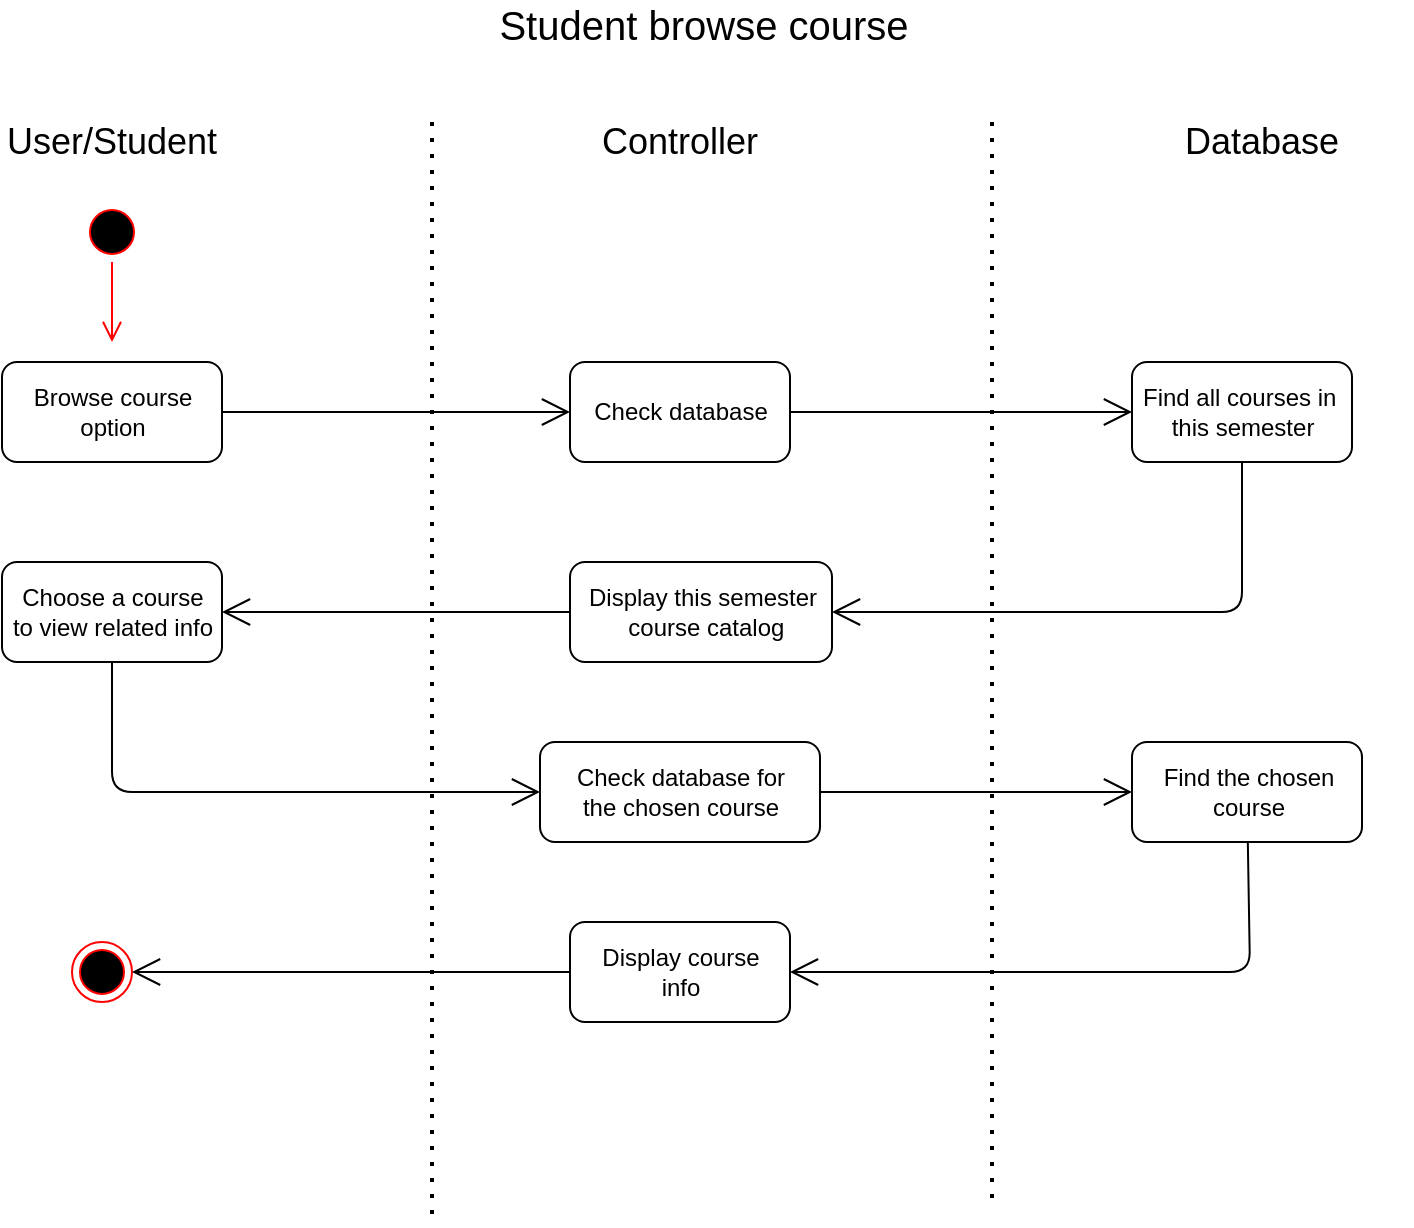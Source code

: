 <mxfile version="13.7.5" type="device"><diagram id="bJvR6DlNhFxQlTZjNbpS" name="Page-1"><mxGraphModel dx="868" dy="401" grid="1" gridSize="10" guides="1" tooltips="1" connect="1" arrows="1" fold="1" page="1" pageScale="1" pageWidth="827" pageHeight="1169" math="0" shadow="0"><root><mxCell id="0"/><mxCell id="1" parent="0"/><mxCell id="Vd4Y22naGTQQr9IHj9u7-1" value="&lt;font style=&quot;font-size: 20px&quot;&gt;Student browse course&lt;/font&gt;" style="text;html=1;strokeColor=none;fillColor=none;align=center;verticalAlign=middle;whiteSpace=wrap;rounded=0;" vertex="1" parent="1"><mxGeometry x="281" y="21" width="290" height="20" as="geometry"/></mxCell><mxCell id="Vd4Y22naGTQQr9IHj9u7-2" value="&lt;font style=&quot;font-size: 18px&quot;&gt;User/Student&lt;/font&gt;" style="text;html=1;strokeColor=none;fillColor=none;align=center;verticalAlign=middle;whiteSpace=wrap;rounded=0;" vertex="1" parent="1"><mxGeometry x="90" y="80" width="80" height="20" as="geometry"/></mxCell><mxCell id="Vd4Y22naGTQQr9IHj9u7-3" value="&lt;font style=&quot;font-size: 18px&quot;&gt;Controller&lt;/font&gt;" style="text;html=1;strokeColor=none;fillColor=none;align=center;verticalAlign=middle;whiteSpace=wrap;rounded=0;" vertex="1" parent="1"><mxGeometry x="374" y="80" width="80" height="20" as="geometry"/></mxCell><mxCell id="Vd4Y22naGTQQr9IHj9u7-4" value="&lt;span style=&quot;font-size: 18px&quot;&gt;Database&lt;/span&gt;" style="text;html=1;strokeColor=none;fillColor=none;align=center;verticalAlign=middle;whiteSpace=wrap;rounded=0;" vertex="1" parent="1"><mxGeometry x="630" y="80" width="150" height="20" as="geometry"/></mxCell><mxCell id="Vd4Y22naGTQQr9IHj9u7-5" value="" style="endArrow=none;dashed=1;html=1;dashPattern=1 3;strokeWidth=2;" edge="1" parent="1"><mxGeometry width="50" height="50" relative="1" as="geometry"><mxPoint x="290" y="80" as="sourcePoint"/><mxPoint x="290" y="630" as="targetPoint"/></mxGeometry></mxCell><mxCell id="Vd4Y22naGTQQr9IHj9u7-6" value="" style="endArrow=none;dashed=1;html=1;dashPattern=1 3;strokeWidth=2;" edge="1" parent="1"><mxGeometry width="50" height="50" relative="1" as="geometry"><mxPoint x="570" y="80" as="sourcePoint"/><mxPoint x="570" y="620" as="targetPoint"/></mxGeometry></mxCell><mxCell id="Vd4Y22naGTQQr9IHj9u7-10" value="" style="ellipse;html=1;shape=startState;fillColor=#000000;strokeColor=#ff0000;" vertex="1" parent="1"><mxGeometry x="115" y="120" width="30" height="30" as="geometry"/></mxCell><mxCell id="Vd4Y22naGTQQr9IHj9u7-11" value="" style="edgeStyle=orthogonalEdgeStyle;html=1;verticalAlign=bottom;endArrow=open;endSize=8;strokeColor=#ff0000;" edge="1" source="Vd4Y22naGTQQr9IHj9u7-10" parent="1"><mxGeometry relative="1" as="geometry"><mxPoint x="130" y="190" as="targetPoint"/></mxGeometry></mxCell><mxCell id="Vd4Y22naGTQQr9IHj9u7-13" value="Browse course &lt;br&gt;option" style="html=1;rounded=1;" vertex="1" parent="1"><mxGeometry x="75" y="200" width="110" height="50" as="geometry"/></mxCell><mxCell id="Vd4Y22naGTQQr9IHj9u7-14" value="Check database" style="html=1;rounded=1;" vertex="1" parent="1"><mxGeometry x="359" y="200" width="110" height="50" as="geometry"/></mxCell><mxCell id="Vd4Y22naGTQQr9IHj9u7-15" value="Find all courses in&amp;nbsp;&lt;br&gt;this semester" style="html=1;rounded=1;" vertex="1" parent="1"><mxGeometry x="640" y="200" width="110" height="50" as="geometry"/></mxCell><mxCell id="Vd4Y22naGTQQr9IHj9u7-16" value="Display this&amp;nbsp;semester&lt;br&gt;&amp;nbsp;course catalog" style="html=1;rounded=1;" vertex="1" parent="1"><mxGeometry x="359" y="300" width="131" height="50" as="geometry"/></mxCell><mxCell id="Vd4Y22naGTQQr9IHj9u7-17" value="" style="endArrow=open;endFill=1;endSize=12;html=1;entryX=0;entryY=0.5;entryDx=0;entryDy=0;exitX=1;exitY=0.5;exitDx=0;exitDy=0;" edge="1" parent="1" source="Vd4Y22naGTQQr9IHj9u7-13" target="Vd4Y22naGTQQr9IHj9u7-14"><mxGeometry width="160" relative="1" as="geometry"><mxPoint x="230" y="200" as="sourcePoint"/><mxPoint x="345" y="224.5" as="targetPoint"/></mxGeometry></mxCell><mxCell id="Vd4Y22naGTQQr9IHj9u7-18" value="" style="endArrow=open;endFill=1;endSize=12;html=1;entryX=0;entryY=0.5;entryDx=0;entryDy=0;exitX=1;exitY=0.5;exitDx=0;exitDy=0;" edge="1" parent="1" source="Vd4Y22naGTQQr9IHj9u7-14" target="Vd4Y22naGTQQr9IHj9u7-15"><mxGeometry width="160" relative="1" as="geometry"><mxPoint x="195" y="235" as="sourcePoint"/><mxPoint x="369" y="235" as="targetPoint"/></mxGeometry></mxCell><mxCell id="Vd4Y22naGTQQr9IHj9u7-19" value="" style="endArrow=open;endFill=1;endSize=12;html=1;entryX=1;entryY=0.5;entryDx=0;entryDy=0;exitX=0.5;exitY=1;exitDx=0;exitDy=0;" edge="1" parent="1" source="Vd4Y22naGTQQr9IHj9u7-15" target="Vd4Y22naGTQQr9IHj9u7-16"><mxGeometry width="160" relative="1" as="geometry"><mxPoint x="479" y="235" as="sourcePoint"/><mxPoint x="650" y="235" as="targetPoint"/><Array as="points"><mxPoint x="695" y="325"/></Array></mxGeometry></mxCell><mxCell id="Vd4Y22naGTQQr9IHj9u7-20" value="Choose a course&lt;br&gt;to view related info" style="html=1;rounded=1;" vertex="1" parent="1"><mxGeometry x="75" y="300" width="110" height="50" as="geometry"/></mxCell><mxCell id="Vd4Y22naGTQQr9IHj9u7-21" value="" style="endArrow=open;endFill=1;endSize=12;html=1;entryX=1;entryY=0.5;entryDx=0;entryDy=0;exitX=0;exitY=0.5;exitDx=0;exitDy=0;" edge="1" parent="1" source="Vd4Y22naGTQQr9IHj9u7-16" target="Vd4Y22naGTQQr9IHj9u7-20"><mxGeometry width="160" relative="1" as="geometry"><mxPoint x="195" y="235" as="sourcePoint"/><mxPoint x="369" y="235" as="targetPoint"/></mxGeometry></mxCell><mxCell id="Vd4Y22naGTQQr9IHj9u7-22" value="Check database for&lt;br&gt;the chosen course" style="html=1;rounded=1;" vertex="1" parent="1"><mxGeometry x="344" y="390" width="140" height="50" as="geometry"/></mxCell><mxCell id="Vd4Y22naGTQQr9IHj9u7-23" value="" style="endArrow=open;endFill=1;endSize=12;html=1;entryX=0;entryY=0.5;entryDx=0;entryDy=0;exitX=0.5;exitY=1;exitDx=0;exitDy=0;" edge="1" parent="1" source="Vd4Y22naGTQQr9IHj9u7-20" target="Vd4Y22naGTQQr9IHj9u7-22"><mxGeometry width="160" relative="1" as="geometry"><mxPoint x="369" y="335" as="sourcePoint"/><mxPoint x="195" y="335" as="targetPoint"/><Array as="points"><mxPoint x="130" y="415"/></Array></mxGeometry></mxCell><mxCell id="Vd4Y22naGTQQr9IHj9u7-28" value="" style="endArrow=open;endFill=1;endSize=12;html=1;entryX=0;entryY=0.5;entryDx=0;entryDy=0;exitX=1;exitY=0.5;exitDx=0;exitDy=0;" edge="1" parent="1" source="Vd4Y22naGTQQr9IHj9u7-22" target="Vd4Y22naGTQQr9IHj9u7-35"><mxGeometry width="160" relative="1" as="geometry"><mxPoint x="444" y="495" as="sourcePoint"/><mxPoint x="650" y="495" as="targetPoint"/></mxGeometry></mxCell><mxCell id="Vd4Y22naGTQQr9IHj9u7-31" value="Display course&lt;br&gt;info" style="html=1;rounded=1;" vertex="1" parent="1"><mxGeometry x="359" y="480" width="110" height="50" as="geometry"/></mxCell><mxCell id="Vd4Y22naGTQQr9IHj9u7-32" value="" style="endArrow=open;endFill=1;endSize=12;html=1;entryX=1;entryY=0.5;entryDx=0;entryDy=0;" edge="1" parent="1" source="Vd4Y22naGTQQr9IHj9u7-35" target="Vd4Y22naGTQQr9IHj9u7-31"><mxGeometry width="160" relative="1" as="geometry"><mxPoint x="705" y="520" as="sourcePoint"/><mxPoint x="660" y="505" as="targetPoint"/><Array as="points"><mxPoint x="699" y="505"/></Array></mxGeometry></mxCell><mxCell id="Vd4Y22naGTQQr9IHj9u7-33" value="" style="ellipse;html=1;shape=endState;fillColor=#000000;strokeColor=#ff0000;rounded=1;" vertex="1" parent="1"><mxGeometry x="110" y="490" width="30" height="30" as="geometry"/></mxCell><mxCell id="Vd4Y22naGTQQr9IHj9u7-34" value="" style="endArrow=open;endFill=1;endSize=12;html=1;entryX=1;entryY=0.5;entryDx=0;entryDy=0;exitX=0;exitY=0.5;exitDx=0;exitDy=0;" edge="1" parent="1" source="Vd4Y22naGTQQr9IHj9u7-31" target="Vd4Y22naGTQQr9IHj9u7-33"><mxGeometry width="160" relative="1" as="geometry"><mxPoint x="464" y="515" as="sourcePoint"/><mxPoint x="670" y="515" as="targetPoint"/></mxGeometry></mxCell><mxCell id="Vd4Y22naGTQQr9IHj9u7-35" value="Find the chosen&lt;br&gt;course" style="html=1;rounded=1;" vertex="1" parent="1"><mxGeometry x="640" y="390" width="115" height="50" as="geometry"/></mxCell></root></mxGraphModel></diagram></mxfile>